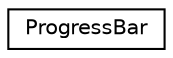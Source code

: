 digraph "Graphical Class Hierarchy"
{
  edge [fontname="Helvetica",fontsize="10",labelfontname="Helvetica",labelfontsize="10"];
  node [fontname="Helvetica",fontsize="10",shape=record];
  rankdir="LR";
  Node0 [label="ProgressBar",height=0.2,width=0.4,color="black", fillcolor="white", style="filled",URL="$class_progress_bar.html",tooltip="Class showing a progress bar. "];
}
